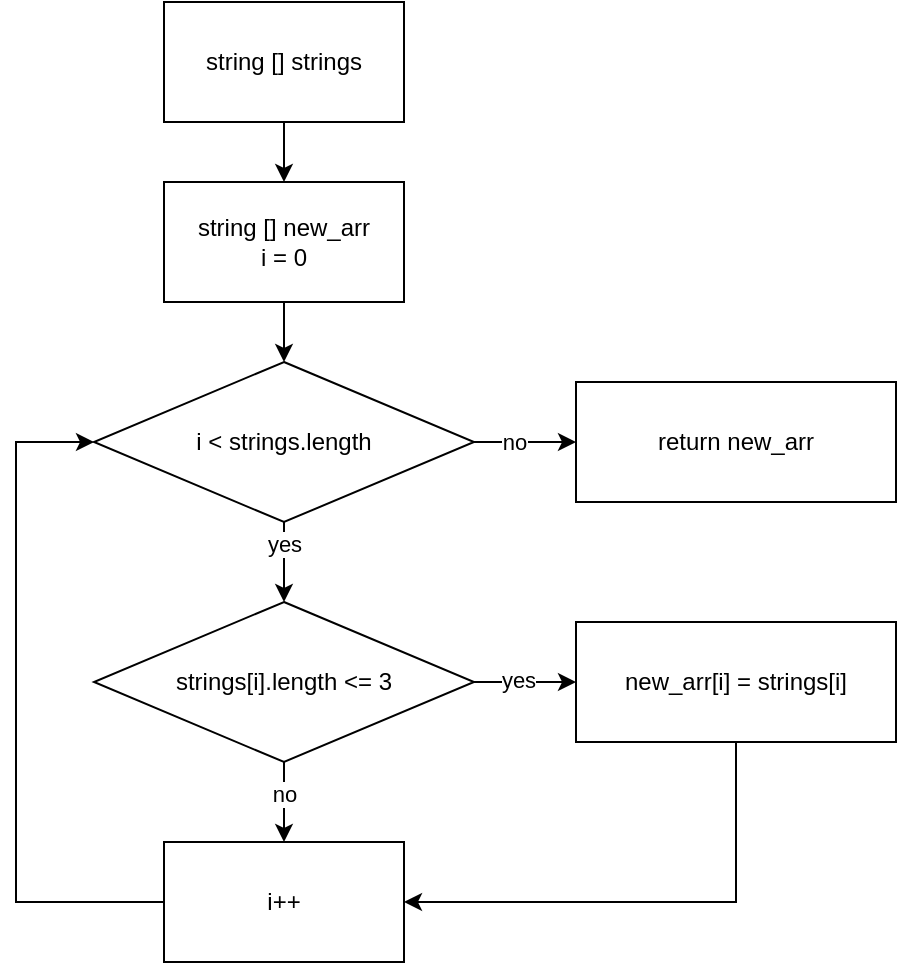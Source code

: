 <mxfile version="24.2.5" type="device">
  <diagram name="Страница — 1" id="5iC8iVsNvROUh3ubezbh">
    <mxGraphModel dx="1120" dy="532" grid="1" gridSize="10" guides="1" tooltips="1" connect="1" arrows="1" fold="1" page="1" pageScale="1" pageWidth="827" pageHeight="1169" math="0" shadow="0">
      <root>
        <mxCell id="0" />
        <mxCell id="1" parent="0" />
        <mxCell id="ERZ-9g1pCxZReyl2TRZq-3" value="" style="edgeStyle=orthogonalEdgeStyle;rounded=0;orthogonalLoop=1;jettySize=auto;html=1;" edge="1" parent="1" source="ERZ-9g1pCxZReyl2TRZq-1" target="ERZ-9g1pCxZReyl2TRZq-2">
          <mxGeometry relative="1" as="geometry" />
        </mxCell>
        <mxCell id="ERZ-9g1pCxZReyl2TRZq-1" value="string [] strings" style="rounded=0;whiteSpace=wrap;html=1;" vertex="1" parent="1">
          <mxGeometry x="354" y="40" width="120" height="60" as="geometry" />
        </mxCell>
        <mxCell id="ERZ-9g1pCxZReyl2TRZq-5" value="" style="edgeStyle=orthogonalEdgeStyle;rounded=0;orthogonalLoop=1;jettySize=auto;html=1;" edge="1" parent="1" source="ERZ-9g1pCxZReyl2TRZq-2" target="ERZ-9g1pCxZReyl2TRZq-4">
          <mxGeometry relative="1" as="geometry" />
        </mxCell>
        <mxCell id="ERZ-9g1pCxZReyl2TRZq-2" value="string [] new_arr&lt;div&gt;i = 0&lt;/div&gt;" style="whiteSpace=wrap;html=1;rounded=0;" vertex="1" parent="1">
          <mxGeometry x="354" y="130" width="120" height="60" as="geometry" />
        </mxCell>
        <mxCell id="ERZ-9g1pCxZReyl2TRZq-7" value="" style="edgeStyle=orthogonalEdgeStyle;rounded=0;orthogonalLoop=1;jettySize=auto;html=1;" edge="1" parent="1" source="ERZ-9g1pCxZReyl2TRZq-4" target="ERZ-9g1pCxZReyl2TRZq-6">
          <mxGeometry relative="1" as="geometry" />
        </mxCell>
        <mxCell id="ERZ-9g1pCxZReyl2TRZq-19" value="no" style="edgeLabel;html=1;align=center;verticalAlign=middle;resizable=0;points=[];" vertex="1" connectable="0" parent="ERZ-9g1pCxZReyl2TRZq-7">
          <mxGeometry x="-0.216" relative="1" as="geometry">
            <mxPoint as="offset" />
          </mxGeometry>
        </mxCell>
        <mxCell id="ERZ-9g1pCxZReyl2TRZq-9" value="" style="edgeStyle=orthogonalEdgeStyle;rounded=0;orthogonalLoop=1;jettySize=auto;html=1;" edge="1" parent="1" source="ERZ-9g1pCxZReyl2TRZq-4" target="ERZ-9g1pCxZReyl2TRZq-8">
          <mxGeometry relative="1" as="geometry" />
        </mxCell>
        <mxCell id="ERZ-9g1pCxZReyl2TRZq-16" value="yes" style="edgeLabel;html=1;align=center;verticalAlign=middle;resizable=0;points=[];" vertex="1" connectable="0" parent="ERZ-9g1pCxZReyl2TRZq-9">
          <mxGeometry x="-0.45" relative="1" as="geometry">
            <mxPoint as="offset" />
          </mxGeometry>
        </mxCell>
        <mxCell id="ERZ-9g1pCxZReyl2TRZq-4" value="i &amp;lt; strings.length" style="rhombus;whiteSpace=wrap;html=1;rounded=0;" vertex="1" parent="1">
          <mxGeometry x="319" y="220" width="190" height="80" as="geometry" />
        </mxCell>
        <mxCell id="ERZ-9g1pCxZReyl2TRZq-6" value="return new_arr" style="rounded=0;whiteSpace=wrap;html=1;" vertex="1" parent="1">
          <mxGeometry x="560" y="230" width="160" height="60" as="geometry" />
        </mxCell>
        <mxCell id="ERZ-9g1pCxZReyl2TRZq-11" value="" style="edgeStyle=orthogonalEdgeStyle;rounded=0;orthogonalLoop=1;jettySize=auto;html=1;" edge="1" parent="1" source="ERZ-9g1pCxZReyl2TRZq-8" target="ERZ-9g1pCxZReyl2TRZq-10">
          <mxGeometry relative="1" as="geometry" />
        </mxCell>
        <mxCell id="ERZ-9g1pCxZReyl2TRZq-18" value="no" style="edgeLabel;html=1;align=center;verticalAlign=middle;resizable=0;points=[];" vertex="1" connectable="0" parent="ERZ-9g1pCxZReyl2TRZq-11">
          <mxGeometry x="-0.2" relative="1" as="geometry">
            <mxPoint as="offset" />
          </mxGeometry>
        </mxCell>
        <mxCell id="ERZ-9g1pCxZReyl2TRZq-13" value="" style="edgeStyle=orthogonalEdgeStyle;rounded=0;orthogonalLoop=1;jettySize=auto;html=1;" edge="1" parent="1" source="ERZ-9g1pCxZReyl2TRZq-8" target="ERZ-9g1pCxZReyl2TRZq-12">
          <mxGeometry relative="1" as="geometry" />
        </mxCell>
        <mxCell id="ERZ-9g1pCxZReyl2TRZq-17" value="yes" style="edgeLabel;html=1;align=center;verticalAlign=middle;resizable=0;points=[];" vertex="1" connectable="0" parent="ERZ-9g1pCxZReyl2TRZq-13">
          <mxGeometry x="-0.137" y="1" relative="1" as="geometry">
            <mxPoint as="offset" />
          </mxGeometry>
        </mxCell>
        <mxCell id="ERZ-9g1pCxZReyl2TRZq-8" value="strings[i].length &amp;lt;= 3" style="rhombus;whiteSpace=wrap;html=1;rounded=0;" vertex="1" parent="1">
          <mxGeometry x="319" y="340" width="190" height="80" as="geometry" />
        </mxCell>
        <mxCell id="ERZ-9g1pCxZReyl2TRZq-15" style="edgeStyle=orthogonalEdgeStyle;rounded=0;orthogonalLoop=1;jettySize=auto;html=1;entryX=0;entryY=0.5;entryDx=0;entryDy=0;" edge="1" parent="1" source="ERZ-9g1pCxZReyl2TRZq-10" target="ERZ-9g1pCxZReyl2TRZq-4">
          <mxGeometry relative="1" as="geometry">
            <Array as="points">
              <mxPoint x="280" y="490" />
              <mxPoint x="280" y="260" />
            </Array>
          </mxGeometry>
        </mxCell>
        <mxCell id="ERZ-9g1pCxZReyl2TRZq-10" value="i++" style="whiteSpace=wrap;html=1;rounded=0;" vertex="1" parent="1">
          <mxGeometry x="354" y="460" width="120" height="60" as="geometry" />
        </mxCell>
        <mxCell id="ERZ-9g1pCxZReyl2TRZq-14" style="edgeStyle=orthogonalEdgeStyle;rounded=0;orthogonalLoop=1;jettySize=auto;html=1;entryX=1;entryY=0.5;entryDx=0;entryDy=0;" edge="1" parent="1" source="ERZ-9g1pCxZReyl2TRZq-12" target="ERZ-9g1pCxZReyl2TRZq-10">
          <mxGeometry relative="1" as="geometry">
            <Array as="points">
              <mxPoint x="640" y="490" />
            </Array>
          </mxGeometry>
        </mxCell>
        <mxCell id="ERZ-9g1pCxZReyl2TRZq-12" value="new_arr[i] = strings[i]" style="whiteSpace=wrap;html=1;rounded=0;" vertex="1" parent="1">
          <mxGeometry x="560" y="350" width="160" height="60" as="geometry" />
        </mxCell>
      </root>
    </mxGraphModel>
  </diagram>
</mxfile>

